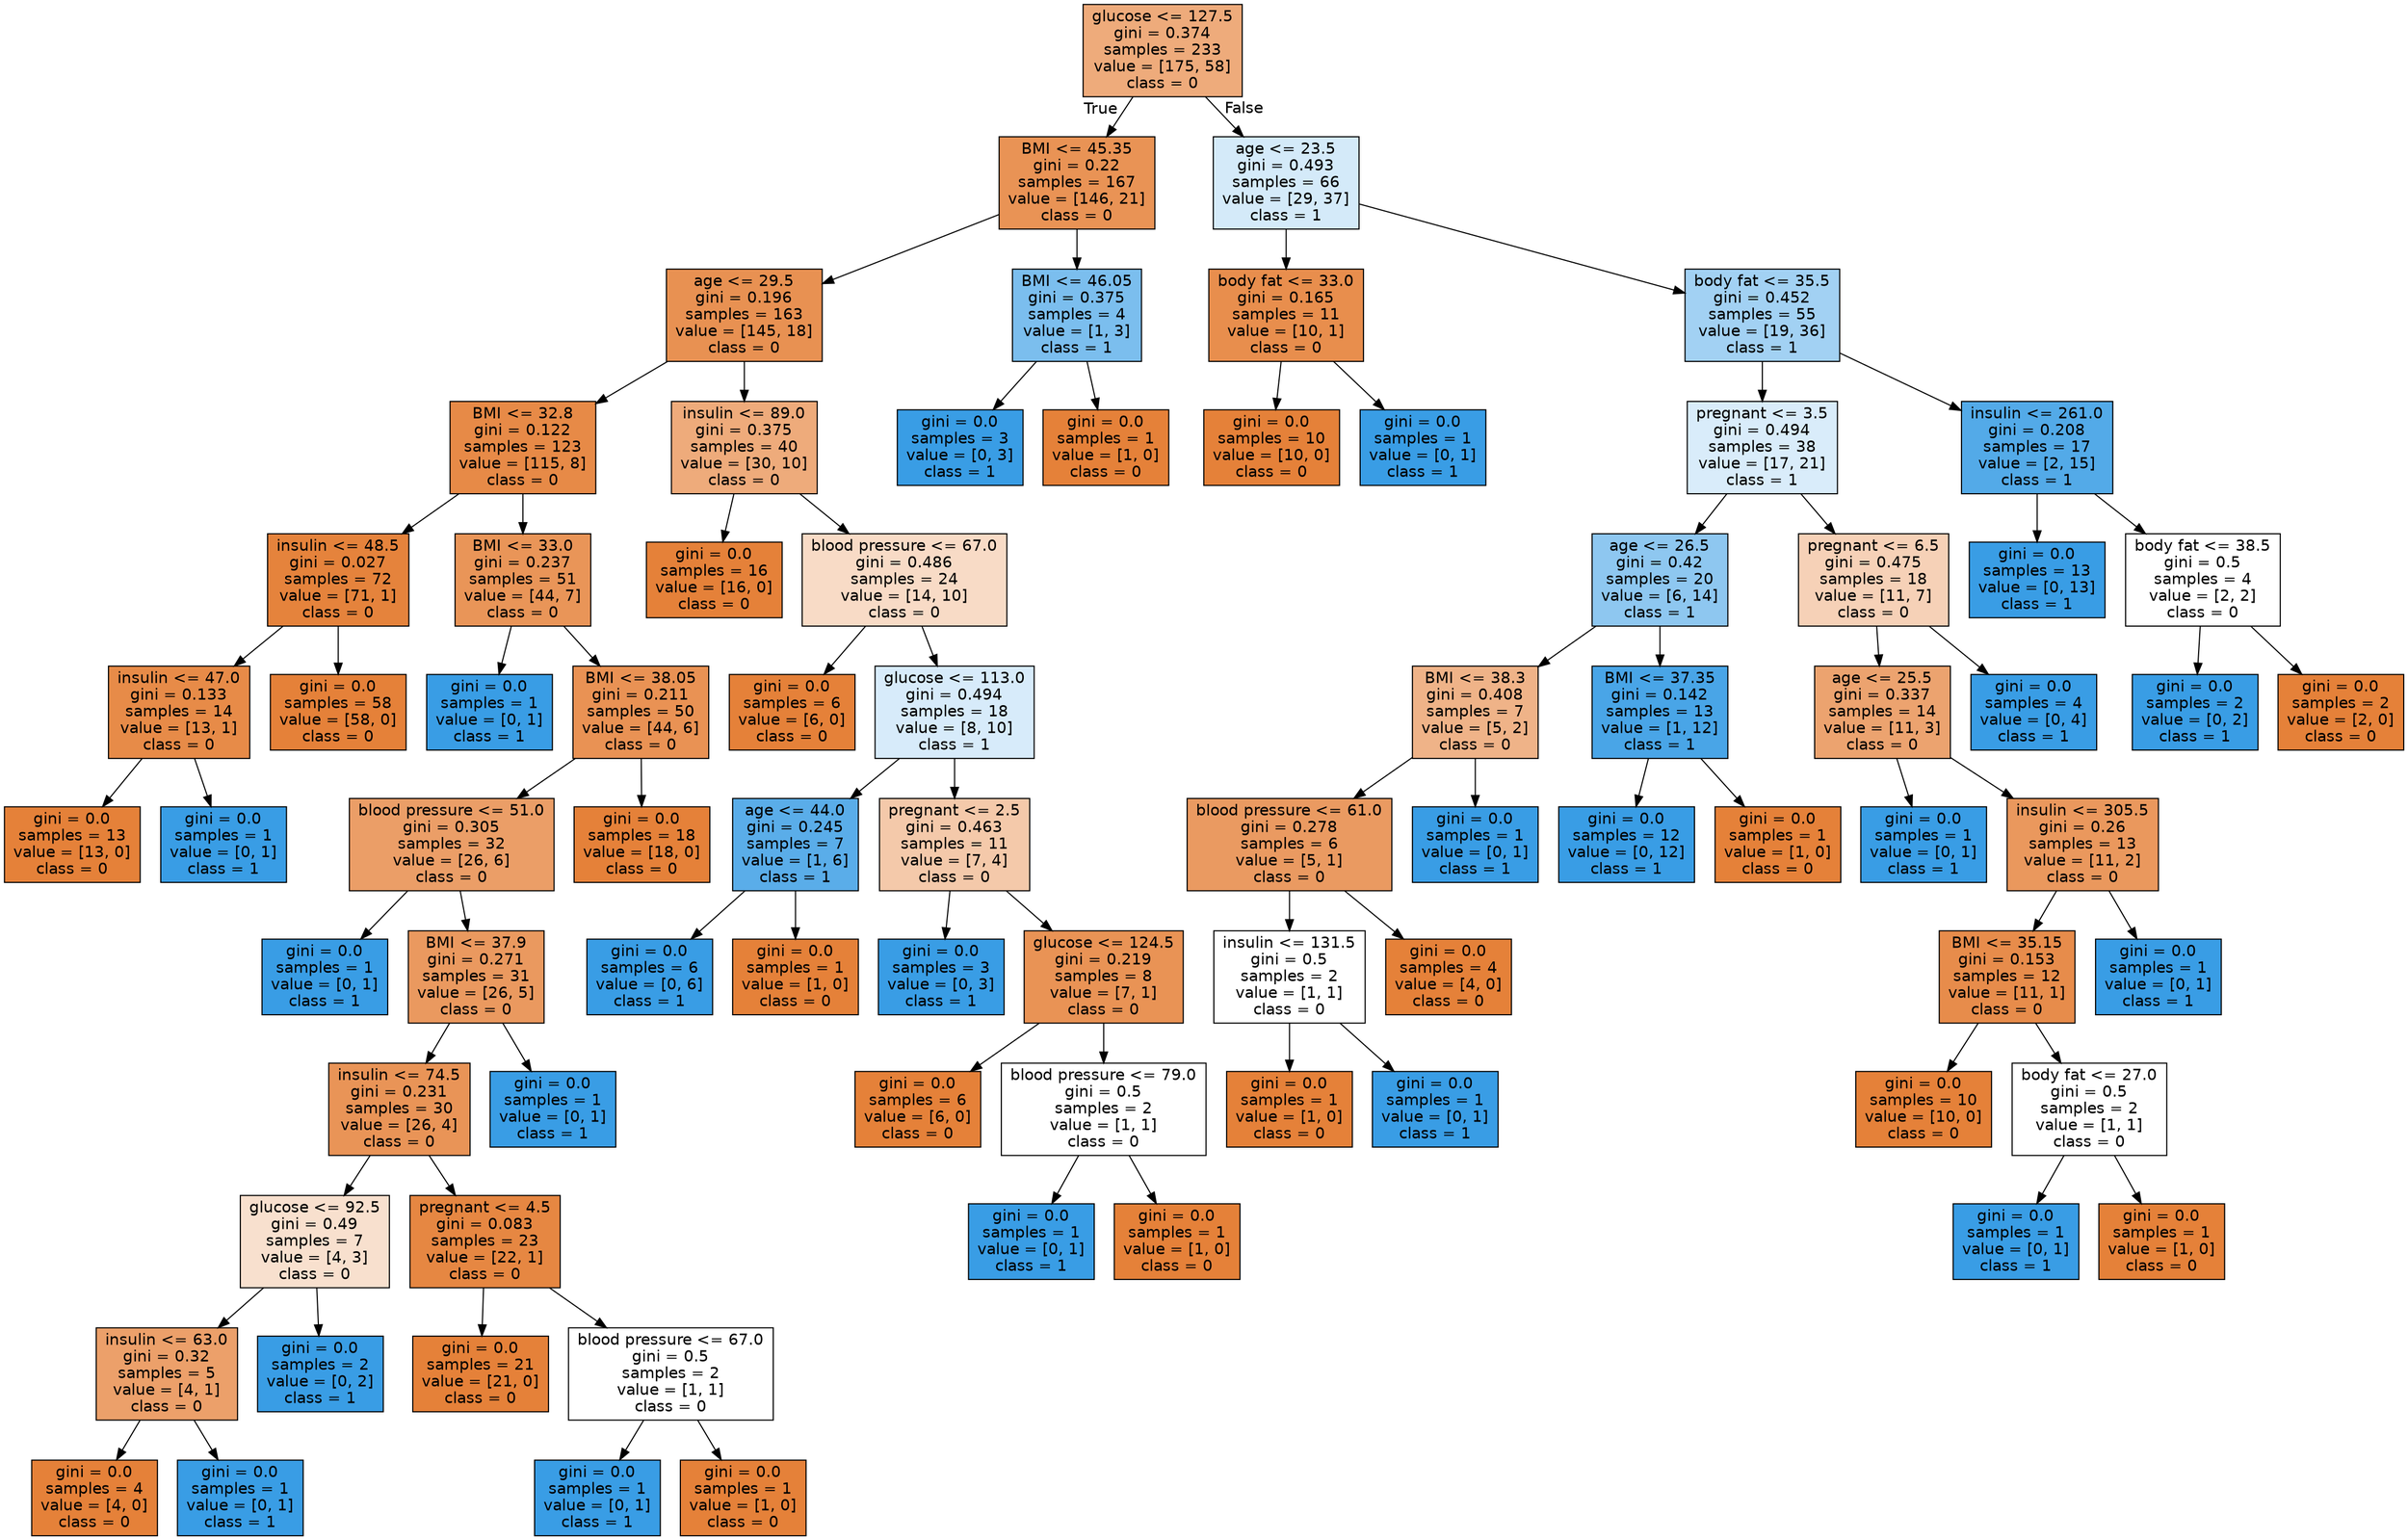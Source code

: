 digraph Tree {
node [shape=box, style="filled", color="black", fontname="helvetica"] ;
edge [fontname="helvetica"] ;
0 [label="glucose <= 127.5\ngini = 0.374\nsamples = 233\nvalue = [175, 58]\nclass = 0", fillcolor="#eeab7b"] ;
1 [label="BMI <= 45.35\ngini = 0.22\nsamples = 167\nvalue = [146, 21]\nclass = 0", fillcolor="#e99355"] ;
0 -> 1 [labeldistance=2.5, labelangle=45, headlabel="True"] ;
2 [label="age <= 29.5\ngini = 0.196\nsamples = 163\nvalue = [145, 18]\nclass = 0", fillcolor="#e89152"] ;
1 -> 2 ;
3 [label="BMI <= 32.8\ngini = 0.122\nsamples = 123\nvalue = [115, 8]\nclass = 0", fillcolor="#e78a47"] ;
2 -> 3 ;
4 [label="insulin <= 48.5\ngini = 0.027\nsamples = 72\nvalue = [71, 1]\nclass = 0", fillcolor="#e5833c"] ;
3 -> 4 ;
5 [label="insulin <= 47.0\ngini = 0.133\nsamples = 14\nvalue = [13, 1]\nclass = 0", fillcolor="#e78b48"] ;
4 -> 5 ;
6 [label="gini = 0.0\nsamples = 13\nvalue = [13, 0]\nclass = 0", fillcolor="#e58139"] ;
5 -> 6 ;
7 [label="gini = 0.0\nsamples = 1\nvalue = [0, 1]\nclass = 1", fillcolor="#399de5"] ;
5 -> 7 ;
8 [label="gini = 0.0\nsamples = 58\nvalue = [58, 0]\nclass = 0", fillcolor="#e58139"] ;
4 -> 8 ;
9 [label="BMI <= 33.0\ngini = 0.237\nsamples = 51\nvalue = [44, 7]\nclass = 0", fillcolor="#e99558"] ;
3 -> 9 ;
10 [label="gini = 0.0\nsamples = 1\nvalue = [0, 1]\nclass = 1", fillcolor="#399de5"] ;
9 -> 10 ;
11 [label="BMI <= 38.05\ngini = 0.211\nsamples = 50\nvalue = [44, 6]\nclass = 0", fillcolor="#e99254"] ;
9 -> 11 ;
12 [label="blood pressure <= 51.0\ngini = 0.305\nsamples = 32\nvalue = [26, 6]\nclass = 0", fillcolor="#eb9e67"] ;
11 -> 12 ;
13 [label="gini = 0.0\nsamples = 1\nvalue = [0, 1]\nclass = 1", fillcolor="#399de5"] ;
12 -> 13 ;
14 [label="BMI <= 37.9\ngini = 0.271\nsamples = 31\nvalue = [26, 5]\nclass = 0", fillcolor="#ea995f"] ;
12 -> 14 ;
15 [label="insulin <= 74.5\ngini = 0.231\nsamples = 30\nvalue = [26, 4]\nclass = 0", fillcolor="#e99457"] ;
14 -> 15 ;
16 [label="glucose <= 92.5\ngini = 0.49\nsamples = 7\nvalue = [4, 3]\nclass = 0", fillcolor="#f8e0ce"] ;
15 -> 16 ;
17 [label="insulin <= 63.0\ngini = 0.32\nsamples = 5\nvalue = [4, 1]\nclass = 0", fillcolor="#eca06a"] ;
16 -> 17 ;
18 [label="gini = 0.0\nsamples = 4\nvalue = [4, 0]\nclass = 0", fillcolor="#e58139"] ;
17 -> 18 ;
19 [label="gini = 0.0\nsamples = 1\nvalue = [0, 1]\nclass = 1", fillcolor="#399de5"] ;
17 -> 19 ;
20 [label="gini = 0.0\nsamples = 2\nvalue = [0, 2]\nclass = 1", fillcolor="#399de5"] ;
16 -> 20 ;
21 [label="pregnant <= 4.5\ngini = 0.083\nsamples = 23\nvalue = [22, 1]\nclass = 0", fillcolor="#e68742"] ;
15 -> 21 ;
22 [label="gini = 0.0\nsamples = 21\nvalue = [21, 0]\nclass = 0", fillcolor="#e58139"] ;
21 -> 22 ;
23 [label="blood pressure <= 67.0\ngini = 0.5\nsamples = 2\nvalue = [1, 1]\nclass = 0", fillcolor="#ffffff"] ;
21 -> 23 ;
24 [label="gini = 0.0\nsamples = 1\nvalue = [0, 1]\nclass = 1", fillcolor="#399de5"] ;
23 -> 24 ;
25 [label="gini = 0.0\nsamples = 1\nvalue = [1, 0]\nclass = 0", fillcolor="#e58139"] ;
23 -> 25 ;
26 [label="gini = 0.0\nsamples = 1\nvalue = [0, 1]\nclass = 1", fillcolor="#399de5"] ;
14 -> 26 ;
27 [label="gini = 0.0\nsamples = 18\nvalue = [18, 0]\nclass = 0", fillcolor="#e58139"] ;
11 -> 27 ;
28 [label="insulin <= 89.0\ngini = 0.375\nsamples = 40\nvalue = [30, 10]\nclass = 0", fillcolor="#eeab7b"] ;
2 -> 28 ;
29 [label="gini = 0.0\nsamples = 16\nvalue = [16, 0]\nclass = 0", fillcolor="#e58139"] ;
28 -> 29 ;
30 [label="blood pressure <= 67.0\ngini = 0.486\nsamples = 24\nvalue = [14, 10]\nclass = 0", fillcolor="#f8dbc6"] ;
28 -> 30 ;
31 [label="gini = 0.0\nsamples = 6\nvalue = [6, 0]\nclass = 0", fillcolor="#e58139"] ;
30 -> 31 ;
32 [label="glucose <= 113.0\ngini = 0.494\nsamples = 18\nvalue = [8, 10]\nclass = 1", fillcolor="#d7ebfa"] ;
30 -> 32 ;
33 [label="age <= 44.0\ngini = 0.245\nsamples = 7\nvalue = [1, 6]\nclass = 1", fillcolor="#5aade9"] ;
32 -> 33 ;
34 [label="gini = 0.0\nsamples = 6\nvalue = [0, 6]\nclass = 1", fillcolor="#399de5"] ;
33 -> 34 ;
35 [label="gini = 0.0\nsamples = 1\nvalue = [1, 0]\nclass = 0", fillcolor="#e58139"] ;
33 -> 35 ;
36 [label="pregnant <= 2.5\ngini = 0.463\nsamples = 11\nvalue = [7, 4]\nclass = 0", fillcolor="#f4c9aa"] ;
32 -> 36 ;
37 [label="gini = 0.0\nsamples = 3\nvalue = [0, 3]\nclass = 1", fillcolor="#399de5"] ;
36 -> 37 ;
38 [label="glucose <= 124.5\ngini = 0.219\nsamples = 8\nvalue = [7, 1]\nclass = 0", fillcolor="#e99355"] ;
36 -> 38 ;
39 [label="gini = 0.0\nsamples = 6\nvalue = [6, 0]\nclass = 0", fillcolor="#e58139"] ;
38 -> 39 ;
40 [label="blood pressure <= 79.0\ngini = 0.5\nsamples = 2\nvalue = [1, 1]\nclass = 0", fillcolor="#ffffff"] ;
38 -> 40 ;
41 [label="gini = 0.0\nsamples = 1\nvalue = [0, 1]\nclass = 1", fillcolor="#399de5"] ;
40 -> 41 ;
42 [label="gini = 0.0\nsamples = 1\nvalue = [1, 0]\nclass = 0", fillcolor="#e58139"] ;
40 -> 42 ;
43 [label="BMI <= 46.05\ngini = 0.375\nsamples = 4\nvalue = [1, 3]\nclass = 1", fillcolor="#7bbeee"] ;
1 -> 43 ;
44 [label="gini = 0.0\nsamples = 3\nvalue = [0, 3]\nclass = 1", fillcolor="#399de5"] ;
43 -> 44 ;
45 [label="gini = 0.0\nsamples = 1\nvalue = [1, 0]\nclass = 0", fillcolor="#e58139"] ;
43 -> 45 ;
46 [label="age <= 23.5\ngini = 0.493\nsamples = 66\nvalue = [29, 37]\nclass = 1", fillcolor="#d4eaf9"] ;
0 -> 46 [labeldistance=2.5, labelangle=-45, headlabel="False"] ;
47 [label="body fat <= 33.0\ngini = 0.165\nsamples = 11\nvalue = [10, 1]\nclass = 0", fillcolor="#e88e4d"] ;
46 -> 47 ;
48 [label="gini = 0.0\nsamples = 10\nvalue = [10, 0]\nclass = 0", fillcolor="#e58139"] ;
47 -> 48 ;
49 [label="gini = 0.0\nsamples = 1\nvalue = [0, 1]\nclass = 1", fillcolor="#399de5"] ;
47 -> 49 ;
50 [label="body fat <= 35.5\ngini = 0.452\nsamples = 55\nvalue = [19, 36]\nclass = 1", fillcolor="#a2d1f3"] ;
46 -> 50 ;
51 [label="pregnant <= 3.5\ngini = 0.494\nsamples = 38\nvalue = [17, 21]\nclass = 1", fillcolor="#d9ecfa"] ;
50 -> 51 ;
52 [label="age <= 26.5\ngini = 0.42\nsamples = 20\nvalue = [6, 14]\nclass = 1", fillcolor="#8ec7f0"] ;
51 -> 52 ;
53 [label="BMI <= 38.3\ngini = 0.408\nsamples = 7\nvalue = [5, 2]\nclass = 0", fillcolor="#efb388"] ;
52 -> 53 ;
54 [label="blood pressure <= 61.0\ngini = 0.278\nsamples = 6\nvalue = [5, 1]\nclass = 0", fillcolor="#ea9a61"] ;
53 -> 54 ;
55 [label="insulin <= 131.5\ngini = 0.5\nsamples = 2\nvalue = [1, 1]\nclass = 0", fillcolor="#ffffff"] ;
54 -> 55 ;
56 [label="gini = 0.0\nsamples = 1\nvalue = [1, 0]\nclass = 0", fillcolor="#e58139"] ;
55 -> 56 ;
57 [label="gini = 0.0\nsamples = 1\nvalue = [0, 1]\nclass = 1", fillcolor="#399de5"] ;
55 -> 57 ;
58 [label="gini = 0.0\nsamples = 4\nvalue = [4, 0]\nclass = 0", fillcolor="#e58139"] ;
54 -> 58 ;
59 [label="gini = 0.0\nsamples = 1\nvalue = [0, 1]\nclass = 1", fillcolor="#399de5"] ;
53 -> 59 ;
60 [label="BMI <= 37.35\ngini = 0.142\nsamples = 13\nvalue = [1, 12]\nclass = 1", fillcolor="#49a5e7"] ;
52 -> 60 ;
61 [label="gini = 0.0\nsamples = 12\nvalue = [0, 12]\nclass = 1", fillcolor="#399de5"] ;
60 -> 61 ;
62 [label="gini = 0.0\nsamples = 1\nvalue = [1, 0]\nclass = 0", fillcolor="#e58139"] ;
60 -> 62 ;
63 [label="pregnant <= 6.5\ngini = 0.475\nsamples = 18\nvalue = [11, 7]\nclass = 0", fillcolor="#f6d1b7"] ;
51 -> 63 ;
64 [label="age <= 25.5\ngini = 0.337\nsamples = 14\nvalue = [11, 3]\nclass = 0", fillcolor="#eca36f"] ;
63 -> 64 ;
65 [label="gini = 0.0\nsamples = 1\nvalue = [0, 1]\nclass = 1", fillcolor="#399de5"] ;
64 -> 65 ;
66 [label="insulin <= 305.5\ngini = 0.26\nsamples = 13\nvalue = [11, 2]\nclass = 0", fillcolor="#ea985d"] ;
64 -> 66 ;
67 [label="BMI <= 35.15\ngini = 0.153\nsamples = 12\nvalue = [11, 1]\nclass = 0", fillcolor="#e78c4b"] ;
66 -> 67 ;
68 [label="gini = 0.0\nsamples = 10\nvalue = [10, 0]\nclass = 0", fillcolor="#e58139"] ;
67 -> 68 ;
69 [label="body fat <= 27.0\ngini = 0.5\nsamples = 2\nvalue = [1, 1]\nclass = 0", fillcolor="#ffffff"] ;
67 -> 69 ;
70 [label="gini = 0.0\nsamples = 1\nvalue = [0, 1]\nclass = 1", fillcolor="#399de5"] ;
69 -> 70 ;
71 [label="gini = 0.0\nsamples = 1\nvalue = [1, 0]\nclass = 0", fillcolor="#e58139"] ;
69 -> 71 ;
72 [label="gini = 0.0\nsamples = 1\nvalue = [0, 1]\nclass = 1", fillcolor="#399de5"] ;
66 -> 72 ;
73 [label="gini = 0.0\nsamples = 4\nvalue = [0, 4]\nclass = 1", fillcolor="#399de5"] ;
63 -> 73 ;
74 [label="insulin <= 261.0\ngini = 0.208\nsamples = 17\nvalue = [2, 15]\nclass = 1", fillcolor="#53aae8"] ;
50 -> 74 ;
75 [label="gini = 0.0\nsamples = 13\nvalue = [0, 13]\nclass = 1", fillcolor="#399de5"] ;
74 -> 75 ;
76 [label="body fat <= 38.5\ngini = 0.5\nsamples = 4\nvalue = [2, 2]\nclass = 0", fillcolor="#ffffff"] ;
74 -> 76 ;
77 [label="gini = 0.0\nsamples = 2\nvalue = [0, 2]\nclass = 1", fillcolor="#399de5"] ;
76 -> 77 ;
78 [label="gini = 0.0\nsamples = 2\nvalue = [2, 0]\nclass = 0", fillcolor="#e58139"] ;
76 -> 78 ;
}